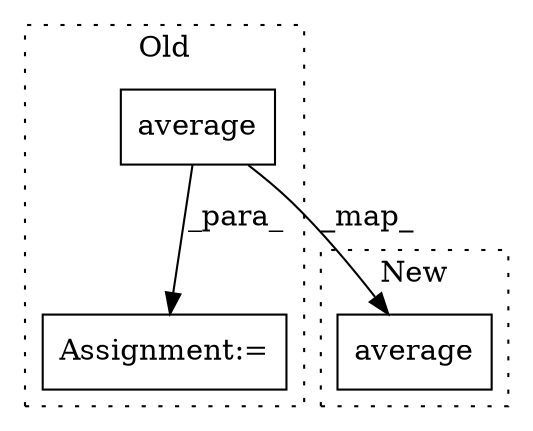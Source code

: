 digraph G {
subgraph cluster0 {
1 [label="average" a="32" s="6220,6237" l="8,1" shape="box"];
3 [label="Assignment:=" a="7" s="6180" l="2" shape="box"];
label = "Old";
style="dotted";
}
subgraph cluster1 {
2 [label="average" a="32" s="7515,7535" l="8,1" shape="box"];
label = "New";
style="dotted";
}
1 -> 3 [label="_para_"];
1 -> 2 [label="_map_"];
}